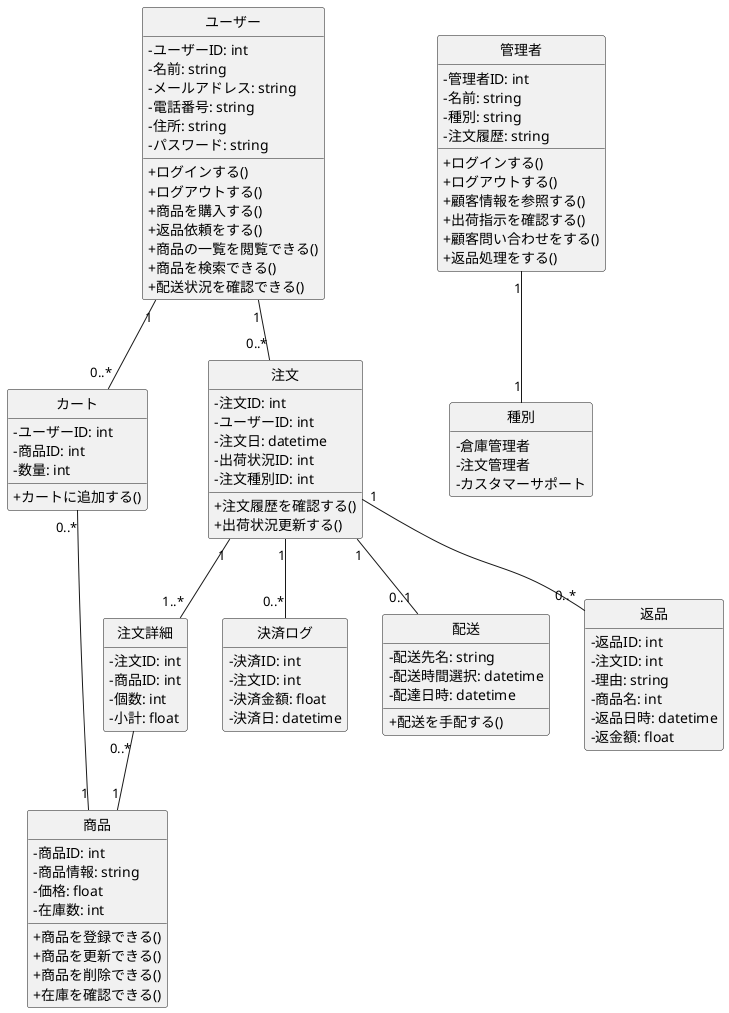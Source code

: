 @startuml BBショップ注文管理システム
skinparam classAttributeIconSize 0
hide circle
hide empty members

class ユーザー {
  -ユーザーID: int
  -名前: string
  -メールアドレス: string
  -電話番号: string
  -住所: string
  -パスワード: string

  +ログインする()
  +ログアウトする()
  +商品を購入する()
  +返品依頼をする()
  +商品の一覧を閲覧できる()
  +商品を検索できる()
  +配送状況を確認できる()
  
}

class 管理者 {
  -管理者ID: int
  -名前: string
  -種別: string
  -注文履歴: string

  +ログインする()
  +ログアウトする()
  +顧客情報を参照する()
  +出荷指示を確認する()
  +顧客問い合わせをする()    
  +返品処理をする()    

}

class 商品 {
  -商品ID: int
  -商品情報: string
  -価格: float
  -在庫数: int

  +商品を登録できる()
  +商品を更新できる()
  +商品を削除できる()
  +在庫を確認できる()
}

class カート {
  -ユーザーID: int
  -商品ID: int
  -数量: int

  +カートに追加する()
}


class 注文 {
  -注文ID: int
  -ユーザーID: int
  -注文日: datetime
  -出荷状況ID: int
  -注文種別ID: int

  +注文履歴を確認する()
  +出荷状況更新する()
}

class 注文詳細 {
  -注文ID: int
  -商品ID: int
  -個数: int
  -小計: float
}

class 決済ログ {
  -決済ID: int
  -注文ID: int
  -決済金額: float
  -決済日: datetime
}

class 配送 {
  -配送先名: string
  -配送時間選択: datetime
  -配達日時: datetime

  +配送を手配する()
}

class 返品 {
  -返品ID: int
  -注文ID: int
  -理由: string
  -商品名: int
  -返品日時: datetime
  -返金額: float
}

class 種別 {
    -倉庫管理者
    -注文管理者
    -カスタマーサポート
}

ユーザー "1" -- "0..*" カート
カート "0..*" -- "1" 商品
ユーザー "1" -- "0..*" 注文

注文 "1" -- "1..*" 注文詳細
注文詳細 "0..*" -- "1" 商品

注文 "1" -- "0..*" 決済ログ
注文 "1" -- "0..1" 配送
注文 "1" -- "0..*" 返品

管理者 "1" -- "1" 種別

@enduml